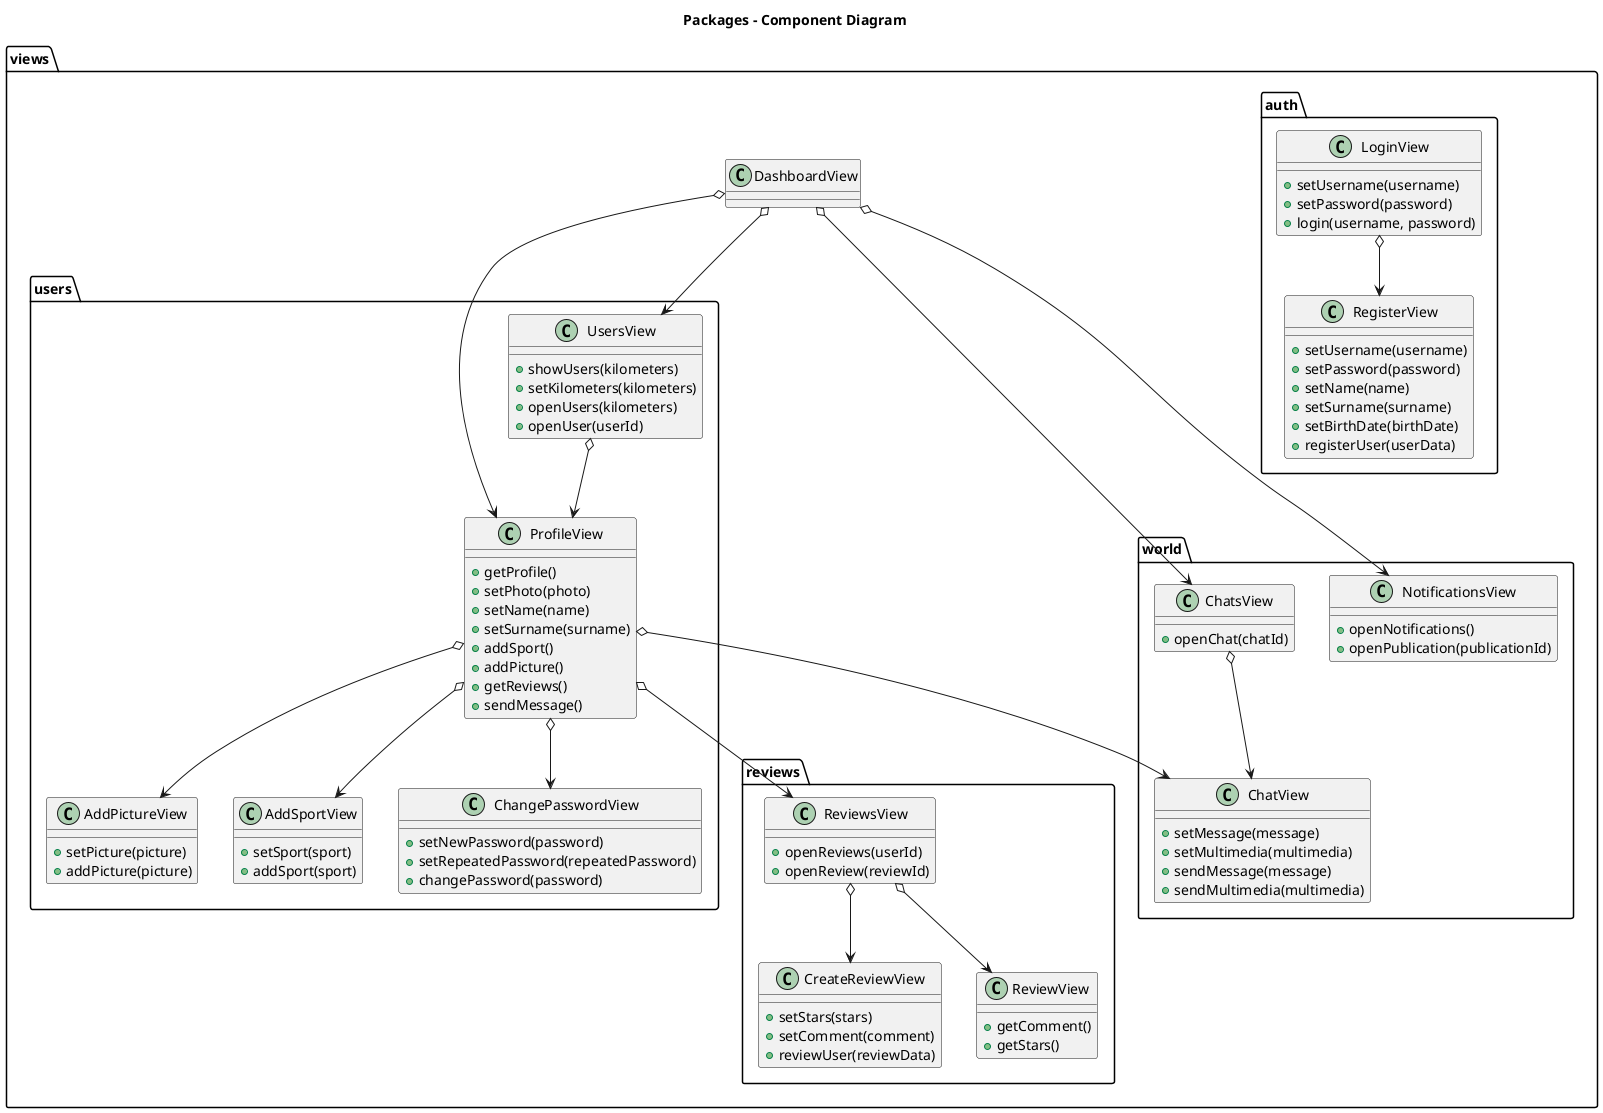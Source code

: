 @startuml

title Packages - Component Diagram

package views {
    class DashboardView
    package auth {
        class LoginView {
            + setUsername(username)
            + setPassword(password)
            + login(username, password)
        }
        class RegisterView {
            + setUsername(username)
            + setPassword(password)
            + setName(name)
            + setSurname(surname)
            + setBirthDate(birthDate)
            + registerUser(userData)
        }
        LoginView o--> RegisterView
    }
    package users {
        class ProfileView {
            + getProfile()
            + setPhoto(photo)
            + setName(name)
            + setSurname(surname)
            + addSport()
            + addPicture()
            + getReviews()
            + sendMessage()
        }
        class AddPictureView {
            + setPicture(picture)
            + addPicture(picture)
        }
        class AddSportView {
            + setSport(sport)
            + addSport(sport)
        }
        class ChangePasswordView {
            + setNewPassword(password)
            + setRepeatedPassword(repeatedPassword)
            + changePassword(password)
        }
        class UsersView {
            + showUsers(kilometers)
            + setKilometers(kilometers)
            + openUsers(kilometers)
            + openUser(userId)
        }
        DashboardView o--> UsersView
        DashboardView o--> ProfileView
        UsersView o--> ProfileView
        ProfileView o-down-> ChangePasswordView
        ProfileView o-down-> AddPictureView
        ProfileView o-down-> AddSportView
    }
    package reviews {
        class ReviewsView {
            + openReviews(userId)
            + openReview(reviewId)
        }
        class CreateReviewView {
            + setStars(stars)
            + setComment(comment)
            + reviewUser(reviewData)
        }
        class ReviewView {
            + getComment()
            + getStars()
        }
        ReviewsView o--> CreateReviewView
        ReviewsView o--> ReviewView
    }
    package world {
        class ChatsView {
            + openChat(chatId)
        }
        class ChatView {
            + setMessage(message)
            + setMultimedia(multimedia)
            + sendMessage(message)
            + sendMultimedia(multimedia)
        }
        class NotificationsView {
            + openNotifications()
            + openPublication(publicationId)
        }
        DashboardView o--> ChatsView
        DashboardView o--> NotificationsView
        ChatsView o--> ChatView
    }
    ProfileView o-down-> ReviewsView
    ProfileView o-down-> ChatView
}
@enduml